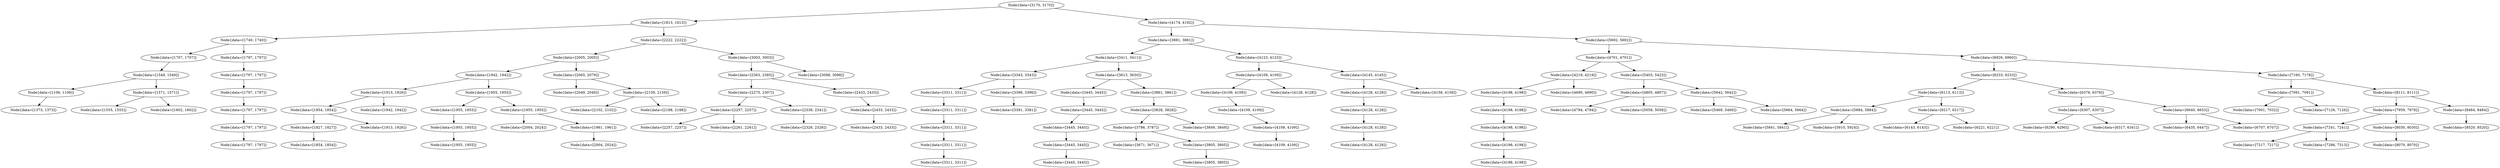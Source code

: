 digraph G{
736868175 [label="Node{data=[3170, 3170]}"]
736868175 -> 1489997716
1489997716 [label="Node{data=[1813, 1813]}"]
1489997716 -> 1848900782
1848900782 [label="Node{data=[1740, 1740]}"]
1848900782 -> 1724091985
1724091985 [label="Node{data=[1707, 1707]}"]
1724091985 -> 274996233
274996233 [label="Node{data=[1549, 1549]}"]
274996233 -> 888378046
888378046 [label="Node{data=[1106, 1106]}"]
888378046 -> 1163189762
1163189762 [label="Node{data=[1373, 1373]}"]
274996233 -> 1067414015
1067414015 [label="Node{data=[1571, 1571]}"]
1067414015 -> 262911569
262911569 [label="Node{data=[1555, 1555]}"]
1067414015 -> 669365112
669365112 [label="Node{data=[1602, 1602]}"]
1848900782 -> 1143135560
1143135560 [label="Node{data=[1797, 1797]}"]
1143135560 -> 7752890
7752890 [label="Node{data=[1797, 1797]}"]
7752890 -> 1379757019
1379757019 [label="Node{data=[1797, 1797]}"]
1379757019 -> 1481206935
1481206935 [label="Node{data=[1797, 1797]}"]
1481206935 -> 181613131
181613131 [label="Node{data=[1797, 1797]}"]
181613131 -> 947043383
947043383 [label="Node{data=[1797, 1797]}"]
1489997716 -> 27818833
27818833 [label="Node{data=[2222, 2222]}"]
27818833 -> 311853607
311853607 [label="Node{data=[2005, 2005]}"]
311853607 -> 21277524
21277524 [label="Node{data=[1942, 1942]}"]
21277524 -> 754592847
754592847 [label="Node{data=[1913, 1926]}"]
754592847 -> 1858779250
1858779250 [label="Node{data=[1854, 1854]}"]
1858779250 -> 1223399478
1223399478 [label="Node{data=[1827, 1827]}"]
1223399478 -> 1817281652
1817281652 [label="Node{data=[1854, 1854]}"]
1858779250 -> 297031141
297031141 [label="Node{data=[1913, 1926]}"]
754592847 -> 705062537
705062537 [label="Node{data=[1942, 1942]}"]
21277524 -> 1043882455
1043882455 [label="Node{data=[1955, 1955]}"]
1043882455 -> 1579823168
1579823168 [label="Node{data=[1955, 1955]}"]
1579823168 -> 1828871453
1828871453 [label="Node{data=[1955, 1955]}"]
1828871453 -> 1948863514
1948863514 [label="Node{data=[1955, 1955]}"]
1043882455 -> 165850513
165850513 [label="Node{data=[1955, 1955]}"]
165850513 -> 105194717
105194717 [label="Node{data=[2004, 2024]}"]
165850513 -> 2043702205
2043702205 [label="Node{data=[1961, 1961]}"]
2043702205 -> 1202168065
1202168065 [label="Node{data=[2004, 2024]}"]
311853607 -> 1538593345
1538593345 [label="Node{data=[2065, 2079]}"]
1538593345 -> 1954133542
1954133542 [label="Node{data=[2049, 2049]}"]
1538593345 -> 244229783
244229783 [label="Node{data=[2159, 2159]}"]
244229783 -> 1960554990
1960554990 [label="Node{data=[2102, 2102]}"]
244229783 -> 118456878
118456878 [label="Node{data=[2188, 2188]}"]
27818833 -> 1056889967
1056889967 [label="Node{data=[3003, 3003]}"]
1056889967 -> 1170173753
1170173753 [label="Node{data=[2363, 2385]}"]
1170173753 -> 1816326817
1816326817 [label="Node{data=[2275, 2307]}"]
1816326817 -> 396821493
396821493 [label="Node{data=[2257, 2257]}"]
396821493 -> 1609742538
1609742538 [label="Node{data=[2257, 2257]}"]
396821493 -> 1636487850
1636487850 [label="Node{data=[2261, 2261]}"]
1816326817 -> 447144896
447144896 [label="Node{data=[2338, 2341]}"]
447144896 -> 892466122
892466122 [label="Node{data=[2326, 2326]}"]
1170173753 -> 2144282958
2144282958 [label="Node{data=[2433, 2433]}"]
2144282958 -> 1214753695
1214753695 [label="Node{data=[2433, 2433]}"]
1214753695 -> 1710422448
1710422448 [label="Node{data=[2433, 2433]}"]
1056889967 -> 1609038183
1609038183 [label="Node{data=[3098, 3098]}"]
736868175 -> 1508130444
1508130444 [label="Node{data=[4174, 4192]}"]
1508130444 -> 749362556
749362556 [label="Node{data=[3881, 3881]}"]
749362556 -> 1583816224
1583816224 [label="Node{data=[3411, 3411]}"]
1583816224 -> 1051453514
1051453514 [label="Node{data=[3343, 3343]}"]
1051453514 -> 1187225933
1187225933 [label="Node{data=[3311, 3311]}"]
1187225933 -> 956061012
956061012 [label="Node{data=[3311, 3311]}"]
956061012 -> 1586289269
1586289269 [label="Node{data=[3311, 3311]}"]
1586289269 -> 1057263702
1057263702 [label="Node{data=[3311, 3311]}"]
1057263702 -> 1687586610
1687586610 [label="Node{data=[3311, 3311]}"]
1051453514 -> 1041905665
1041905665 [label="Node{data=[3396, 3396]}"]
1041905665 -> 117248709
117248709 [label="Node{data=[3381, 3381]}"]
1583816224 -> 501261420
501261420 [label="Node{data=[3613, 3630]}"]
501261420 -> 1293885429
1293885429 [label="Node{data=[3445, 3445]}"]
1293885429 -> 573242471
573242471 [label="Node{data=[3445, 3445]}"]
573242471 -> 1278196189
1278196189 [label="Node{data=[3445, 3445]}"]
1278196189 -> 1425319920
1425319920 [label="Node{data=[3445, 3445]}"]
1425319920 -> 1638001196
1638001196 [label="Node{data=[3445, 3445]}"]
501261420 -> 345893819
345893819 [label="Node{data=[3861, 3861]}"]
345893819 -> 634210724
634210724 [label="Node{data=[3828, 3828]}"]
634210724 -> 1417126346
1417126346 [label="Node{data=[3786, 3787]}"]
1417126346 -> 988402146
988402146 [label="Node{data=[3671, 3671]}"]
1417126346 -> 1095902519
1095902519 [label="Node{data=[3805, 3805]}"]
1095902519 -> 245220560
245220560 [label="Node{data=[3805, 3805]}"]
634210724 -> 1728924984
1728924984 [label="Node{data=[3849, 3849]}"]
749362556 -> 320861946
320861946 [label="Node{data=[4123, 4123]}"]
320861946 -> 1135870515
1135870515 [label="Node{data=[4109, 4109]}"]
1135870515 -> 602928593
602928593 [label="Node{data=[4109, 4109]}"]
602928593 -> 772147225
772147225 [label="Node{data=[4109, 4109]}"]
772147225 -> 1120043781
1120043781 [label="Node{data=[4109, 4109]}"]
1120043781 -> 562345204
562345204 [label="Node{data=[4109, 4109]}"]
1135870515 -> 2098830440
2098830440 [label="Node{data=[4128, 4128]}"]
320861946 -> 1665209618
1665209618 [label="Node{data=[4145, 4145]}"]
1665209618 -> 902654164
902654164 [label="Node{data=[4128, 4128]}"]
902654164 -> 829053325
829053325 [label="Node{data=[4128, 4128]}"]
829053325 -> 2189588
2189588 [label="Node{data=[4128, 4128]}"]
2189588 -> 1805845895
1805845895 [label="Node{data=[4128, 4128]}"]
1665209618 -> 896945135
896945135 [label="Node{data=[4158, 4158]}"]
1508130444 -> 1446238973
1446238973 [label="Node{data=[5692, 5692]}"]
1446238973 -> 1565614310
1565614310 [label="Node{data=[4701, 4701]}"]
1565614310 -> 783141366
783141366 [label="Node{data=[4219, 4219]}"]
783141366 -> 688113407
688113407 [label="Node{data=[4198, 4198]}"]
688113407 -> 1638864144
1638864144 [label="Node{data=[4198, 4198]}"]
1638864144 -> 934223763
934223763 [label="Node{data=[4198, 4198]}"]
934223763 -> 2005762793
2005762793 [label="Node{data=[4198, 4198]}"]
2005762793 -> 1083086553
1083086553 [label="Node{data=[4198, 4198]}"]
783141366 -> 1502616653
1502616653 [label="Node{data=[4690, 4690]}"]
1565614310 -> 378327915
378327915 [label="Node{data=[5403, 5423]}"]
378327915 -> 227381657
227381657 [label="Node{data=[4805, 4807]}"]
227381657 -> 956429999
956429999 [label="Node{data=[4794, 4794]}"]
227381657 -> 1613424566
1613424566 [label="Node{data=[5058, 5058]}"]
378327915 -> 281896787
281896787 [label="Node{data=[5642, 5642]}"]
281896787 -> 1907178890
1907178890 [label="Node{data=[5469, 5469]}"]
281896787 -> 1202653598
1202653598 [label="Node{data=[5664, 5664]}"]
1446238973 -> 1880052106
1880052106 [label="Node{data=[6926, 6960]}"]
1880052106 -> 193156903
193156903 [label="Node{data=[6233, 6233]}"]
193156903 -> 333085360
333085360 [label="Node{data=[6113, 6113]}"]
333085360 -> 747004588
747004588 [label="Node{data=[5884, 5884]}"]
747004588 -> 638580151
638580151 [label="Node{data=[5841, 5841]}"]
747004588 -> 925152318
925152318 [label="Node{data=[5910, 5924]}"]
333085360 -> 2011912080
2011912080 [label="Node{data=[6217, 6217]}"]
2011912080 -> 1760020675
1760020675 [label="Node{data=[6143, 6143]}"]
2011912080 -> 832322085
832322085 [label="Node{data=[6221, 6221]}"]
193156903 -> 596376940
596376940 [label="Node{data=[6376, 6376]}"]
596376940 -> 250702170
250702170 [label="Node{data=[6307, 6307]}"]
250702170 -> 1485179287
1485179287 [label="Node{data=[6290, 6290]}"]
250702170 -> 136011184
136011184 [label="Node{data=[6317, 6341]}"]
596376940 -> 1955049794
1955049794 [label="Node{data=[6640, 6653]}"]
1955049794 -> 1899609393
1899609393 [label="Node{data=[6435, 6447]}"]
1955049794 -> 429639728
429639728 [label="Node{data=[6707, 6707]}"]
1880052106 -> 1262477422
1262477422 [label="Node{data=[7160, 7178]}"]
1262477422 -> 41633258
41633258 [label="Node{data=[7091, 7091]}"]
41633258 -> 1041735841
1041735841 [label="Node{data=[7001, 7032]}"]
41633258 -> 2030707995
2030707995 [label="Node{data=[7126, 7126]}"]
1262477422 -> 1300399812
1300399812 [label="Node{data=[8111, 8111]}"]
1300399812 -> 353296011
353296011 [label="Node{data=[7959, 7978]}"]
353296011 -> 371156515
371156515 [label="Node{data=[7241, 7241]}"]
371156515 -> 1041611526
1041611526 [label="Node{data=[7217, 7217]}"]
371156515 -> 1735962278
1735962278 [label="Node{data=[7286, 7313]}"]
353296011 -> 81907268
81907268 [label="Node{data=[8030, 8030]}"]
81907268 -> 1763872389
1763872389 [label="Node{data=[8070, 8070]}"]
1300399812 -> 2054997292
2054997292 [label="Node{data=[8484, 8484]}"]
2054997292 -> 1481853275
1481853275 [label="Node{data=[8520, 8520]}"]
}